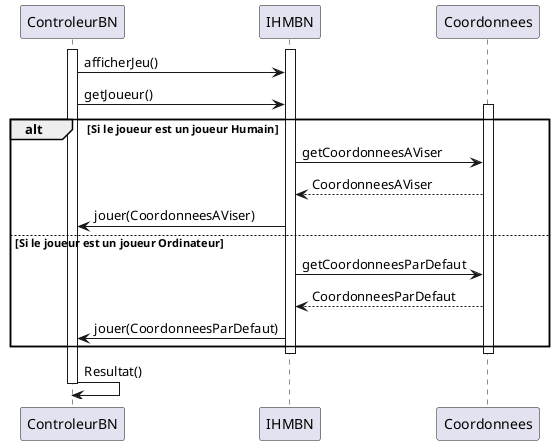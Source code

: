 @startuml
activate ControleurBN
activate IHMBN
ControleurBN->IHMBN:afficherJeu()
ControleurBN->IHMBN:getJoueur()
alt Si le joueur est un joueur Humain
activate Coordonnees
IHMBN->Coordonnees:getCoordonneesAViser
IHMBN <-- Coordonnees:CoordonneesAViser
IHMBN->ControleurBN:jouer(CoordonneesAViser)
else Si le joueur est un joueur Ordinateur
IHMBN->Coordonnees:getCoordonneesParDefaut
IHMBN<--Coordonnees:CoordonneesParDefaut
IHMBN->ControleurBN:jouer(CoordonneesParDefaut)
end
deactivate Coordonnees
deactivate IHMBN
ControleurBN->ControleurBN:Resultat()
deactivate ControleurBN
@enduml
